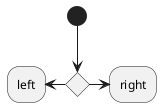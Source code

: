 {
  "sha1": "3rbefrf15t2scpbqhv0lzlb0zchhubz",
  "insertion": {
    "when": "2024-05-30T20:48:20.338Z",
    "user": "plantuml@gmail.com"
  }
}
@startuml
(*) --> if "" then
  -left-> "left"
 else
  -> "right"
 endif

@enduml
